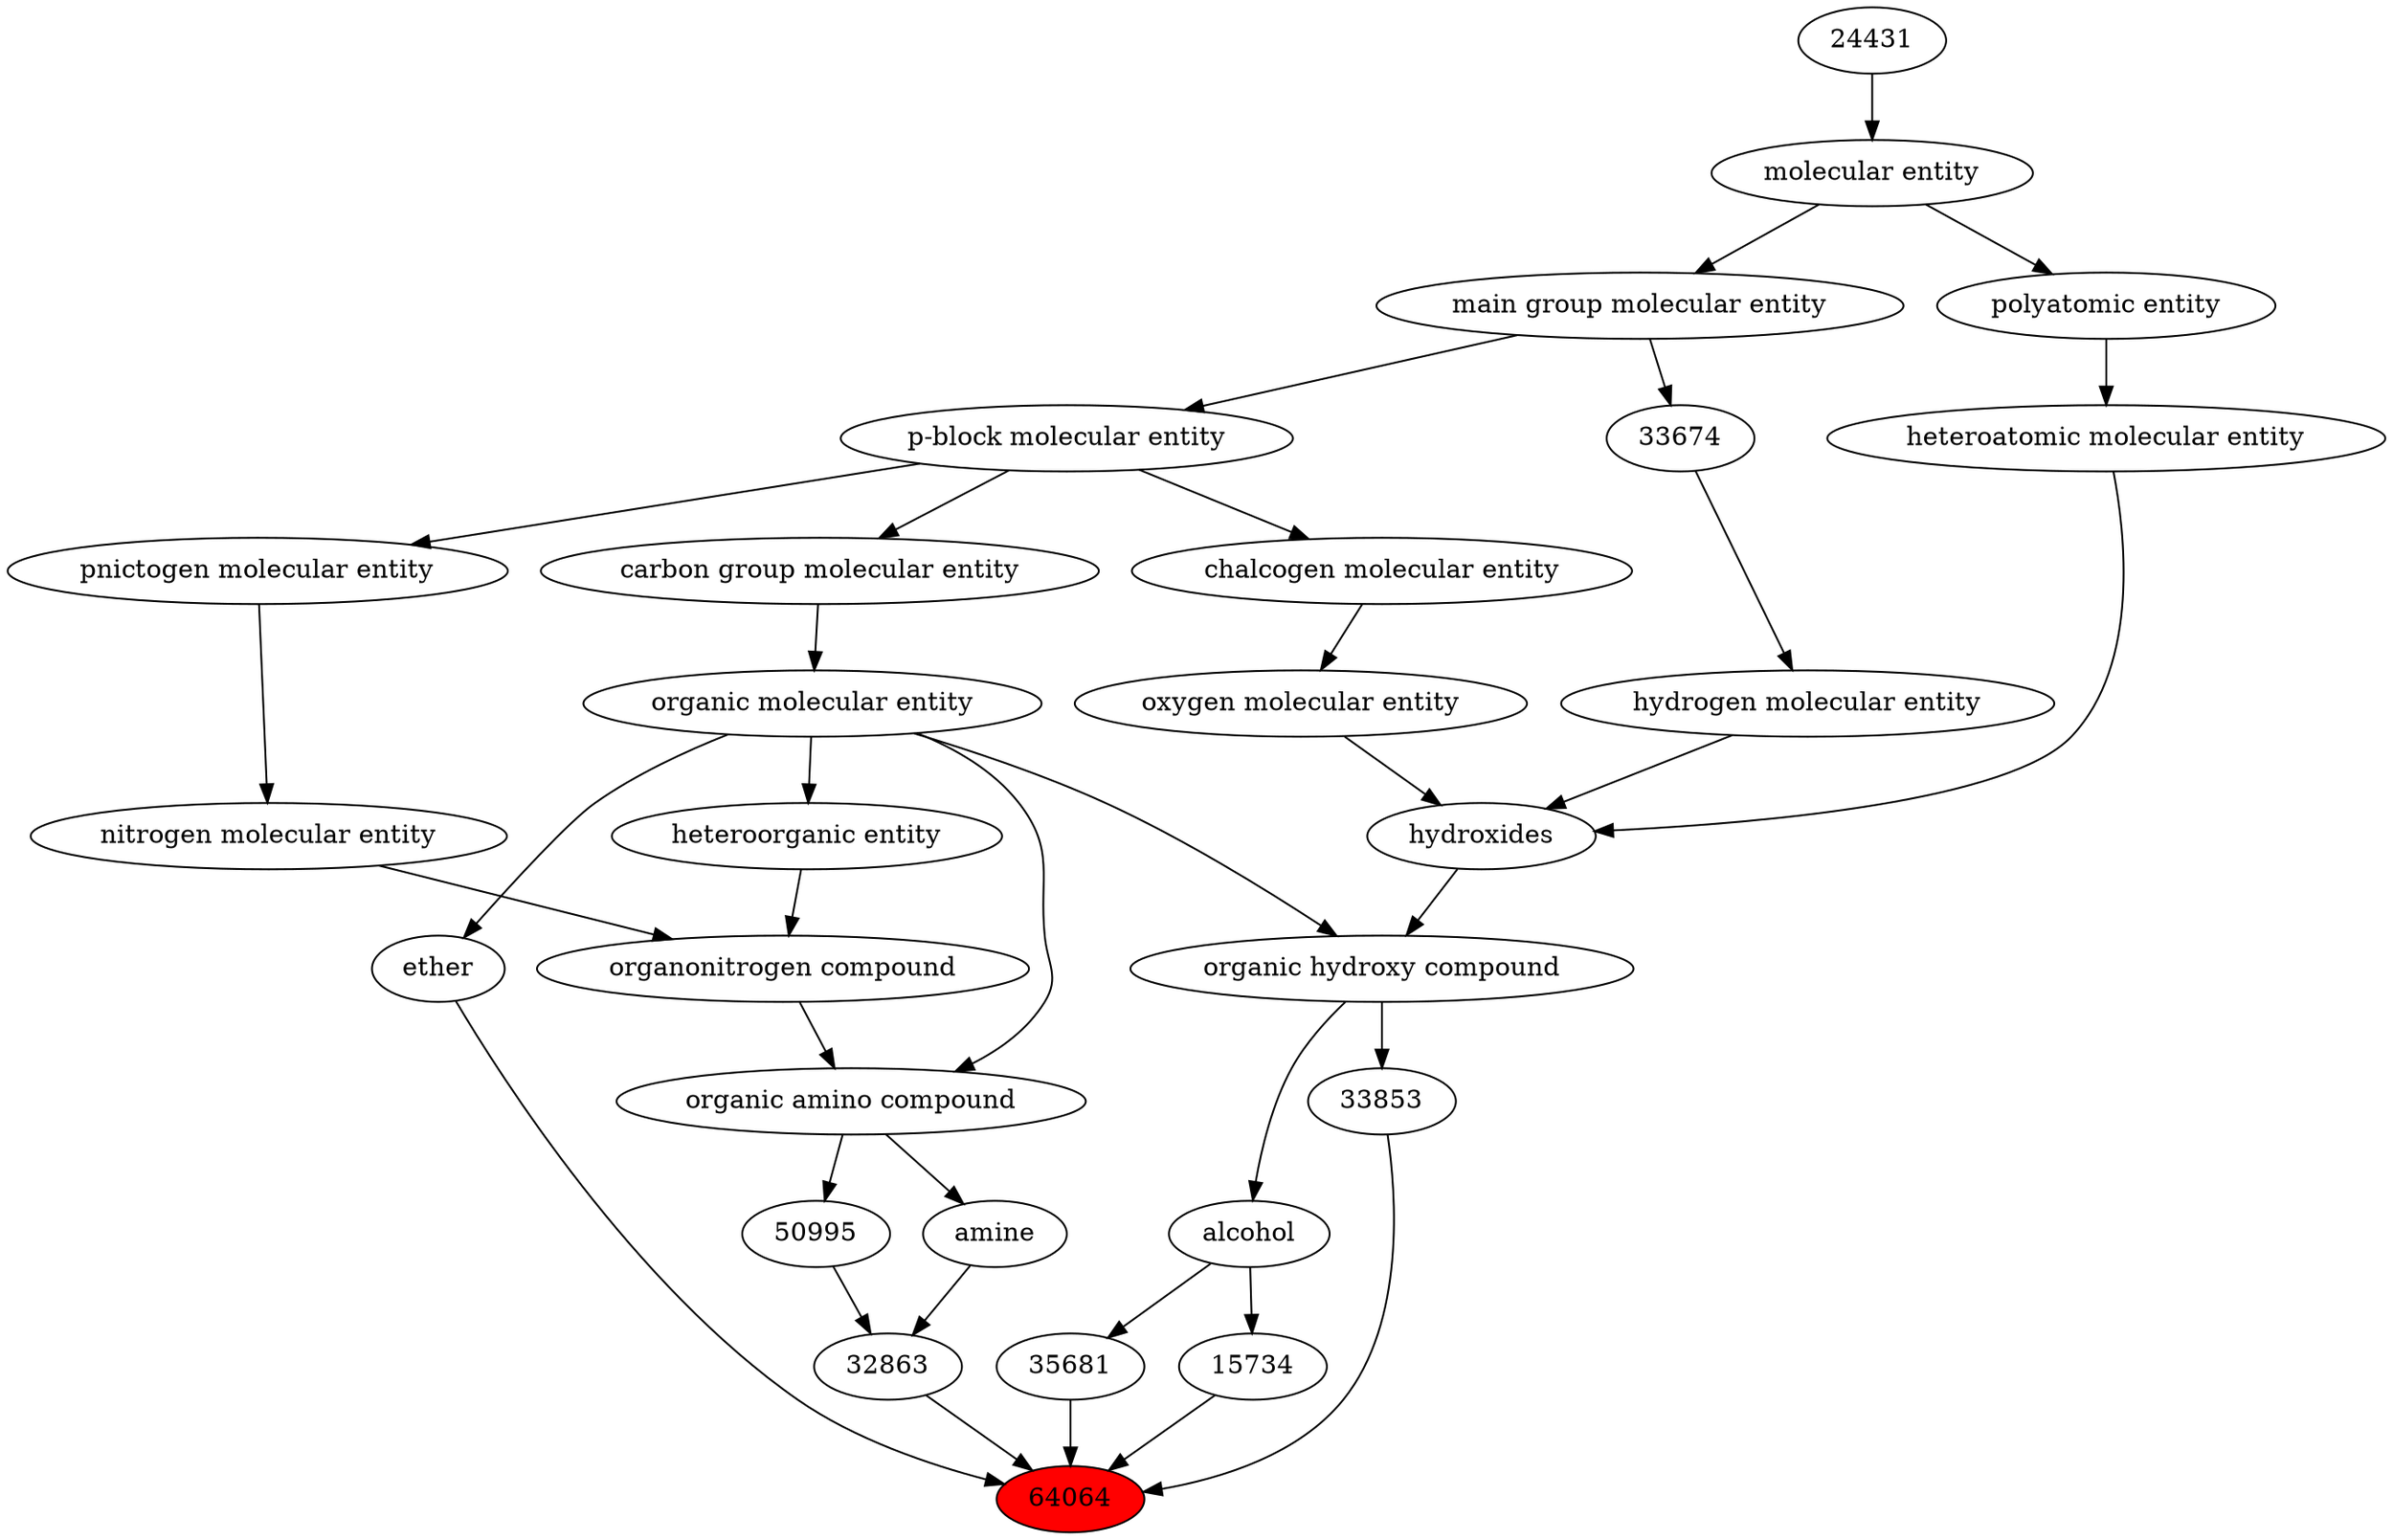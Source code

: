 digraph tree{ 
64064 [label="64064" fillcolor=red style=filled]
25698 -> 64064
32863 -> 64064
35681 -> 64064
15734 -> 64064
33853 -> 64064
25698 [label="ether"]
50860 -> 25698
32863 [label="32863"]
50995 -> 32863
32952 -> 32863
35681 [label="35681"]
30879 -> 35681
15734 [label="15734"]
30879 -> 15734
33853 [label="33853"]
33822 -> 33853
50860 [label="organic molecular entity"]
33582 -> 50860
50995 [label="50995"]
50047 -> 50995
32952 [label="amine"]
50047 -> 32952
30879 [label="alcohol"]
33822 -> 30879
33822 [label="organic hydroxy compound"]
24651 -> 33822
50860 -> 33822
33582 [label="carbon group molecular entity"]
33675 -> 33582
50047 [label="organic amino compound"]
50860 -> 50047
35352 -> 50047
24651 [label="hydroxides"]
25806 -> 24651
33608 -> 24651
37577 -> 24651
33675 [label="p-block molecular entity"]
33579 -> 33675
35352 [label="organonitrogen compound"]
51143 -> 35352
33285 -> 35352
25806 [label="oxygen molecular entity"]
33304 -> 25806
33608 [label="hydrogen molecular entity"]
33674 -> 33608
37577 [label="heteroatomic molecular entity"]
36357 -> 37577
33579 [label="main group molecular entity"]
23367 -> 33579
51143 [label="nitrogen molecular entity"]
33302 -> 51143
33285 [label="heteroorganic entity"]
50860 -> 33285
33304 [label="chalcogen molecular entity"]
33675 -> 33304
33674 [label="33674"]
33579 -> 33674
36357 [label="polyatomic entity"]
23367 -> 36357
23367 [label="molecular entity"]
24431 -> 23367
33302 [label="pnictogen molecular entity"]
33675 -> 33302
24431 [label="24431"]
}